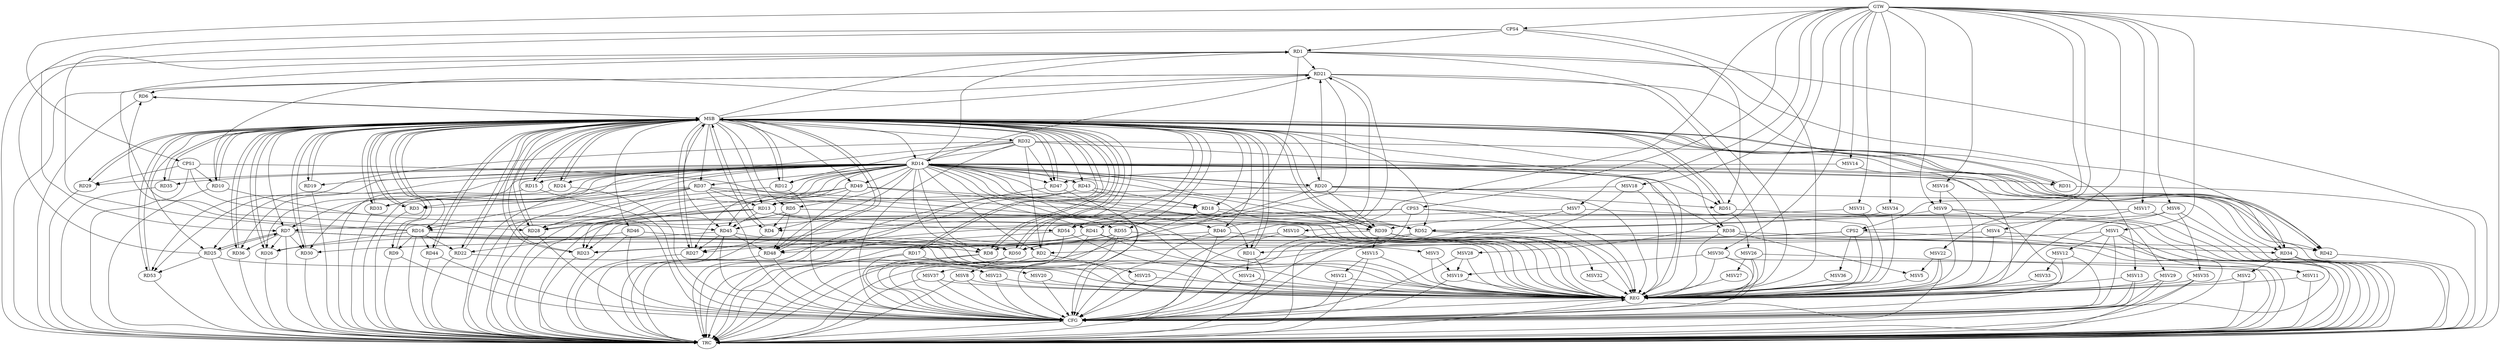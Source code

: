 strict digraph G {
  RD1 [ label="RD1" ];
  RD2 [ label="RD2" ];
  RD3 [ label="RD3" ];
  RD4 [ label="RD4" ];
  RD5 [ label="RD5" ];
  RD6 [ label="RD6" ];
  RD7 [ label="RD7" ];
  RD8 [ label="RD8" ];
  RD9 [ label="RD9" ];
  RD10 [ label="RD10" ];
  RD11 [ label="RD11" ];
  RD12 [ label="RD12" ];
  RD13 [ label="RD13" ];
  RD14 [ label="RD14" ];
  RD15 [ label="RD15" ];
  RD16 [ label="RD16" ];
  RD17 [ label="RD17" ];
  RD18 [ label="RD18" ];
  RD19 [ label="RD19" ];
  RD20 [ label="RD20" ];
  RD21 [ label="RD21" ];
  RD22 [ label="RD22" ];
  RD23 [ label="RD23" ];
  RD24 [ label="RD24" ];
  RD25 [ label="RD25" ];
  RD26 [ label="RD26" ];
  RD27 [ label="RD27" ];
  RD28 [ label="RD28" ];
  RD29 [ label="RD29" ];
  RD30 [ label="RD30" ];
  RD31 [ label="RD31" ];
  RD32 [ label="RD32" ];
  RD33 [ label="RD33" ];
  RD34 [ label="RD34" ];
  RD35 [ label="RD35" ];
  RD36 [ label="RD36" ];
  RD37 [ label="RD37" ];
  RD38 [ label="RD38" ];
  RD39 [ label="RD39" ];
  RD40 [ label="RD40" ];
  RD41 [ label="RD41" ];
  RD42 [ label="RD42" ];
  RD43 [ label="RD43" ];
  RD44 [ label="RD44" ];
  RD45 [ label="RD45" ];
  RD46 [ label="RD46" ];
  RD47 [ label="RD47" ];
  RD48 [ label="RD48" ];
  RD49 [ label="RD49" ];
  RD50 [ label="RD50" ];
  RD51 [ label="RD51" ];
  RD52 [ label="RD52" ];
  RD53 [ label="RD53" ];
  RD54 [ label="RD54" ];
  RD55 [ label="RD55" ];
  CPS1 [ label="CPS1" ];
  CPS2 [ label="CPS2" ];
  CPS3 [ label="CPS3" ];
  CPS4 [ label="CPS4" ];
  GTW [ label="GTW" ];
  REG [ label="REG" ];
  MSB [ label="MSB" ];
  CFG [ label="CFG" ];
  TRC [ label="TRC" ];
  MSV1 [ label="MSV1" ];
  MSV2 [ label="MSV2" ];
  MSV3 [ label="MSV3" ];
  MSV4 [ label="MSV4" ];
  MSV5 [ label="MSV5" ];
  MSV6 [ label="MSV6" ];
  MSV7 [ label="MSV7" ];
  MSV8 [ label="MSV8" ];
  MSV9 [ label="MSV9" ];
  MSV10 [ label="MSV10" ];
  MSV11 [ label="MSV11" ];
  MSV12 [ label="MSV12" ];
  MSV13 [ label="MSV13" ];
  MSV14 [ label="MSV14" ];
  MSV15 [ label="MSV15" ];
  MSV16 [ label="MSV16" ];
  MSV17 [ label="MSV17" ];
  MSV18 [ label="MSV18" ];
  MSV19 [ label="MSV19" ];
  MSV20 [ label="MSV20" ];
  MSV21 [ label="MSV21" ];
  MSV22 [ label="MSV22" ];
  MSV23 [ label="MSV23" ];
  MSV24 [ label="MSV24" ];
  MSV25 [ label="MSV25" ];
  MSV26 [ label="MSV26" ];
  MSV27 [ label="MSV27" ];
  MSV28 [ label="MSV28" ];
  MSV29 [ label="MSV29" ];
  MSV30 [ label="MSV30" ];
  MSV31 [ label="MSV31" ];
  MSV32 [ label="MSV32" ];
  MSV33 [ label="MSV33" ];
  MSV34 [ label="MSV34" ];
  MSV35 [ label="MSV35" ];
  MSV36 [ label="MSV36" ];
  MSV37 [ label="MSV37" ];
  RD14 -> RD1;
  RD16 -> RD1;
  RD1 -> RD21;
  RD25 -> RD1;
  RD1 -> RD28;
  RD1 -> RD34;
  RD1 -> RD54;
  RD32 -> RD2;
  RD37 -> RD3;
  RD5 -> RD4;
  RD5 -> RD28;
  RD5 -> RD48;
  RD16 -> RD6;
  RD21 -> RD6;
  RD7 -> RD8;
  RD13 -> RD7;
  RD7 -> RD25;
  RD25 -> RD7;
  RD7 -> RD26;
  RD7 -> RD30;
  RD7 -> RD36;
  RD7 -> RD50;
  RD40 -> RD8;
  RD16 -> RD9;
  RD21 -> RD10;
  RD32 -> RD12;
  RD20 -> RD13;
  RD13 -> RD28;
  RD37 -> RD13;
  RD13 -> RD39;
  RD13 -> RD45;
  RD49 -> RD13;
  RD13 -> RD54;
  RD14 -> RD18;
  RD20 -> RD14;
  RD14 -> RD23;
  RD14 -> RD26;
  RD14 -> RD27;
  RD32 -> RD14;
  RD14 -> RD34;
  RD14 -> RD41;
  RD14 -> RD42;
  RD16 -> RD22;
  RD16 -> RD26;
  RD16 -> RD44;
  RD43 -> RD18;
  RD49 -> RD18;
  RD18 -> RD52;
  RD20 -> RD21;
  RD20 -> RD27;
  RD20 -> RD39;
  RD20 -> RD51;
  RD40 -> RD21;
  RD21 -> RD50;
  RD46 -> RD22;
  RD41 -> RD23;
  RD49 -> RD23;
  RD55 -> RD23;
  RD25 -> RD53;
  RD45 -> RD26;
  RD45 -> RD27;
  RD37 -> RD28;
  RD32 -> RD42;
  RD32 -> RD47;
  RD32 -> RD53;
  RD37 -> RD33;
  RD38 -> RD34;
  RD37 -> RD52;
  RD52 -> RD42;
  RD43 -> RD48;
  RD45 -> RD48;
  RD49 -> RD48;
  RD52 -> RD50;
  CPS1 -> RD29;
  CPS1 -> RD45;
  CPS1 -> RD10;
  CPS2 -> RD11;
  CPS2 -> RD48;
  CPS3 -> RD23;
  CPS3 -> RD27;
  CPS3 -> RD16;
  CPS4 -> RD1;
  CPS4 -> RD51;
  CPS4 -> RD7;
  GTW -> CPS1;
  GTW -> CPS2;
  GTW -> CPS3;
  GTW -> CPS4;
  RD1 -> REG;
  RD5 -> REG;
  RD7 -> REG;
  RD13 -> REG;
  RD14 -> REG;
  RD16 -> REG;
  RD18 -> REG;
  RD20 -> REG;
  RD21 -> REG;
  RD25 -> REG;
  RD32 -> REG;
  RD37 -> REG;
  RD38 -> REG;
  RD40 -> REG;
  RD41 -> REG;
  RD43 -> REG;
  RD45 -> REG;
  RD46 -> REG;
  RD49 -> REG;
  RD52 -> REG;
  RD54 -> REG;
  RD55 -> REG;
  CPS1 -> REG;
  CPS2 -> REG;
  CPS3 -> REG;
  CPS4 -> REG;
  RD2 -> MSB;
  MSB -> RD1;
  MSB -> RD4;
  MSB -> RD9;
  MSB -> RD14;
  MSB -> RD34;
  MSB -> RD37;
  MSB -> RD43;
  MSB -> RD46;
  MSB -> REG;
  RD3 -> MSB;
  MSB -> RD19;
  MSB -> RD20;
  MSB -> RD27;
  MSB -> RD54;
  RD4 -> MSB;
  MSB -> RD10;
  MSB -> RD21;
  MSB -> RD32;
  MSB -> RD38;
  MSB -> RD44;
  MSB -> RD50;
  RD6 -> MSB;
  MSB -> RD3;
  MSB -> RD5;
  MSB -> RD12;
  MSB -> RD28;
  MSB -> RD41;
  MSB -> RD45;
  RD8 -> MSB;
  MSB -> RD30;
  MSB -> RD47;
  MSB -> RD52;
  MSB -> RD55;
  RD9 -> MSB;
  MSB -> RD17;
  RD10 -> MSB;
  MSB -> RD8;
  RD11 -> MSB;
  MSB -> RD31;
  MSB -> RD33;
  RD12 -> MSB;
  MSB -> RD29;
  MSB -> RD42;
  MSB -> RD49;
  RD15 -> MSB;
  RD17 -> MSB;
  MSB -> RD22;
  MSB -> RD24;
  MSB -> RD26;
  RD19 -> MSB;
  MSB -> RD16;
  MSB -> RD23;
  MSB -> RD35;
  MSB -> RD51;
  RD22 -> MSB;
  MSB -> RD7;
  MSB -> RD11;
  MSB -> RD15;
  RD23 -> MSB;
  MSB -> RD13;
  MSB -> RD18;
  RD24 -> MSB;
  RD26 -> MSB;
  RD27 -> MSB;
  MSB -> RD53;
  RD28 -> MSB;
  MSB -> RD6;
  RD29 -> MSB;
  RD30 -> MSB;
  RD31 -> MSB;
  MSB -> RD25;
  RD33 -> MSB;
  RD34 -> MSB;
  RD35 -> MSB;
  MSB -> RD48;
  RD36 -> MSB;
  RD39 -> MSB;
  MSB -> RD36;
  RD42 -> MSB;
  RD44 -> MSB;
  MSB -> RD40;
  RD47 -> MSB;
  RD48 -> MSB;
  RD50 -> MSB;
  RD51 -> MSB;
  MSB -> RD39;
  RD53 -> MSB;
  RD39 -> CFG;
  RD17 -> CFG;
  RD40 -> CFG;
  RD48 -> CFG;
  RD37 -> CFG;
  RD34 -> CFG;
  RD9 -> CFG;
  RD54 -> CFG;
  CPS3 -> CFG;
  RD12 -> CFG;
  RD32 -> CFG;
  RD10 -> CFG;
  RD55 -> CFG;
  RD47 -> CFG;
  RD46 -> CFG;
  RD24 -> CFG;
  RD8 -> CFG;
  RD28 -> CFG;
  RD41 -> CFG;
  RD45 -> CFG;
  RD15 -> CFG;
  RD44 -> CFG;
  RD21 -> CFG;
  RD14 -> CFG;
  REG -> CFG;
  RD1 -> TRC;
  RD2 -> TRC;
  RD3 -> TRC;
  RD4 -> TRC;
  RD5 -> TRC;
  RD6 -> TRC;
  RD7 -> TRC;
  RD8 -> TRC;
  RD9 -> TRC;
  RD10 -> TRC;
  RD11 -> TRC;
  RD12 -> TRC;
  RD13 -> TRC;
  RD14 -> TRC;
  RD15 -> TRC;
  RD16 -> TRC;
  RD17 -> TRC;
  RD18 -> TRC;
  RD19 -> TRC;
  RD20 -> TRC;
  RD21 -> TRC;
  RD22 -> TRC;
  RD23 -> TRC;
  RD24 -> TRC;
  RD25 -> TRC;
  RD26 -> TRC;
  RD27 -> TRC;
  RD28 -> TRC;
  RD29 -> TRC;
  RD30 -> TRC;
  RD31 -> TRC;
  RD32 -> TRC;
  RD33 -> TRC;
  RD34 -> TRC;
  RD35 -> TRC;
  RD36 -> TRC;
  RD37 -> TRC;
  RD38 -> TRC;
  RD39 -> TRC;
  RD40 -> TRC;
  RD41 -> TRC;
  RD42 -> TRC;
  RD43 -> TRC;
  RD44 -> TRC;
  RD45 -> TRC;
  RD46 -> TRC;
  RD47 -> TRC;
  RD48 -> TRC;
  RD49 -> TRC;
  RD50 -> TRC;
  RD51 -> TRC;
  RD52 -> TRC;
  RD53 -> TRC;
  RD54 -> TRC;
  RD55 -> TRC;
  CPS1 -> TRC;
  CPS2 -> TRC;
  CPS3 -> TRC;
  CPS4 -> TRC;
  GTW -> TRC;
  CFG -> TRC;
  TRC -> REG;
  RD14 -> RD24;
  RD14 -> RD30;
  RD14 -> RD38;
  RD14 -> RD50;
  RD14 -> RD21;
  RD14 -> RD19;
  RD14 -> RD25;
  RD14 -> RD20;
  RD14 -> RD3;
  RD14 -> RD16;
  RD14 -> RD7;
  RD14 -> RD55;
  RD14 -> RD33;
  RD14 -> RD47;
  RD14 -> RD28;
  RD14 -> RD8;
  RD14 -> RD36;
  RD14 -> RD43;
  RD14 -> RD52;
  RD14 -> RD40;
  RD14 -> RD51;
  RD14 -> RD5;
  RD14 -> RD15;
  RD14 -> RD39;
  RD14 -> RD53;
  RD14 -> RD4;
  RD14 -> RD29;
  RD14 -> RD12;
  RD14 -> RD37;
  RD14 -> RD2;
  RD14 -> RD35;
  RD14 -> RD31;
  RD14 -> RD49;
  RD14 -> RD45;
  RD14 -> RD11;
  MSV1 -> RD2;
  GTW -> MSV1;
  MSV1 -> REG;
  MSV1 -> TRC;
  MSV1 -> CFG;
  RD34 -> MSV2;
  MSV2 -> REG;
  MSV2 -> TRC;
  RD41 -> MSV3;
  MSV3 -> REG;
  MSV4 -> RD23;
  GTW -> MSV4;
  MSV4 -> REG;
  MSV4 -> TRC;
  RD38 -> MSV5;
  MSV5 -> REG;
  MSV6 -> CPS2;
  GTW -> MSV6;
  MSV6 -> REG;
  MSV6 -> TRC;
  MSV7 -> RD45;
  GTW -> MSV7;
  MSV7 -> REG;
  MSV7 -> CFG;
  RD50 -> MSV8;
  MSV8 -> REG;
  MSV8 -> TRC;
  MSV8 -> CFG;
  MSV9 -> RD52;
  GTW -> MSV9;
  MSV9 -> REG;
  MSV9 -> TRC;
  MSV9 -> CFG;
  MSV10 -> RD30;
  GTW -> MSV10;
  MSV10 -> REG;
  MSV10 -> CFG;
  MSV1 -> MSV11;
  MSV11 -> REG;
  MSV11 -> TRC;
  MSV1 -> MSV12;
  MSV12 -> REG;
  MSV12 -> CFG;
  RD21 -> MSV13;
  MSV13 -> REG;
  MSV13 -> TRC;
  MSV13 -> CFG;
  MSV14 -> RD47;
  GTW -> MSV14;
  MSV14 -> REG;
  RD39 -> MSV15;
  MSV15 -> REG;
  MSV15 -> TRC;
  MSV16 -> MSV9;
  GTW -> MSV16;
  MSV16 -> REG;
  MSV17 -> RD4;
  GTW -> MSV17;
  MSV17 -> REG;
  MSV17 -> TRC;
  MSV18 -> RD13;
  GTW -> MSV18;
  MSV18 -> REG;
  MSV18 -> CFG;
  MSV3 -> MSV19;
  MSV19 -> REG;
  MSV19 -> CFG;
  RD17 -> MSV20;
  MSV20 -> REG;
  MSV20 -> CFG;
  MSV15 -> MSV21;
  MSV21 -> REG;
  MSV21 -> CFG;
  MSV22 -> MSV5;
  GTW -> MSV22;
  MSV22 -> REG;
  MSV22 -> CFG;
  RD22 -> MSV23;
  MSV23 -> REG;
  MSV23 -> CFG;
  RD11 -> MSV24;
  MSV24 -> REG;
  MSV24 -> CFG;
  RD2 -> MSV25;
  MSV25 -> REG;
  MSV25 -> CFG;
  RD51 -> MSV26;
  MSV26 -> REG;
  MSV26 -> TRC;
  MSV26 -> CFG;
  MSV26 -> MSV27;
  MSV27 -> REG;
  MSV28 -> MSV19;
  GTW -> MSV28;
  MSV28 -> REG;
  MSV28 -> CFG;
  CPS3 -> MSV29;
  MSV29 -> REG;
  MSV29 -> TRC;
  MSV29 -> CFG;
  MSV30 -> MSV19;
  GTW -> MSV30;
  MSV30 -> REG;
  MSV30 -> TRC;
  MSV30 -> CFG;
  MSV31 -> RD39;
  GTW -> MSV31;
  MSV31 -> REG;
  RD39 -> MSV32;
  MSV32 -> REG;
  MSV12 -> MSV33;
  MSV33 -> REG;
  MSV34 -> RD52;
  GTW -> MSV34;
  MSV34 -> REG;
  MSV6 -> MSV35;
  MSV35 -> REG;
  MSV35 -> TRC;
  MSV35 -> CFG;
  CPS2 -> MSV36;
  MSV36 -> REG;
  RD55 -> MSV37;
  MSV37 -> REG;
  MSV37 -> TRC;
  MSV37 -> CFG;
}
